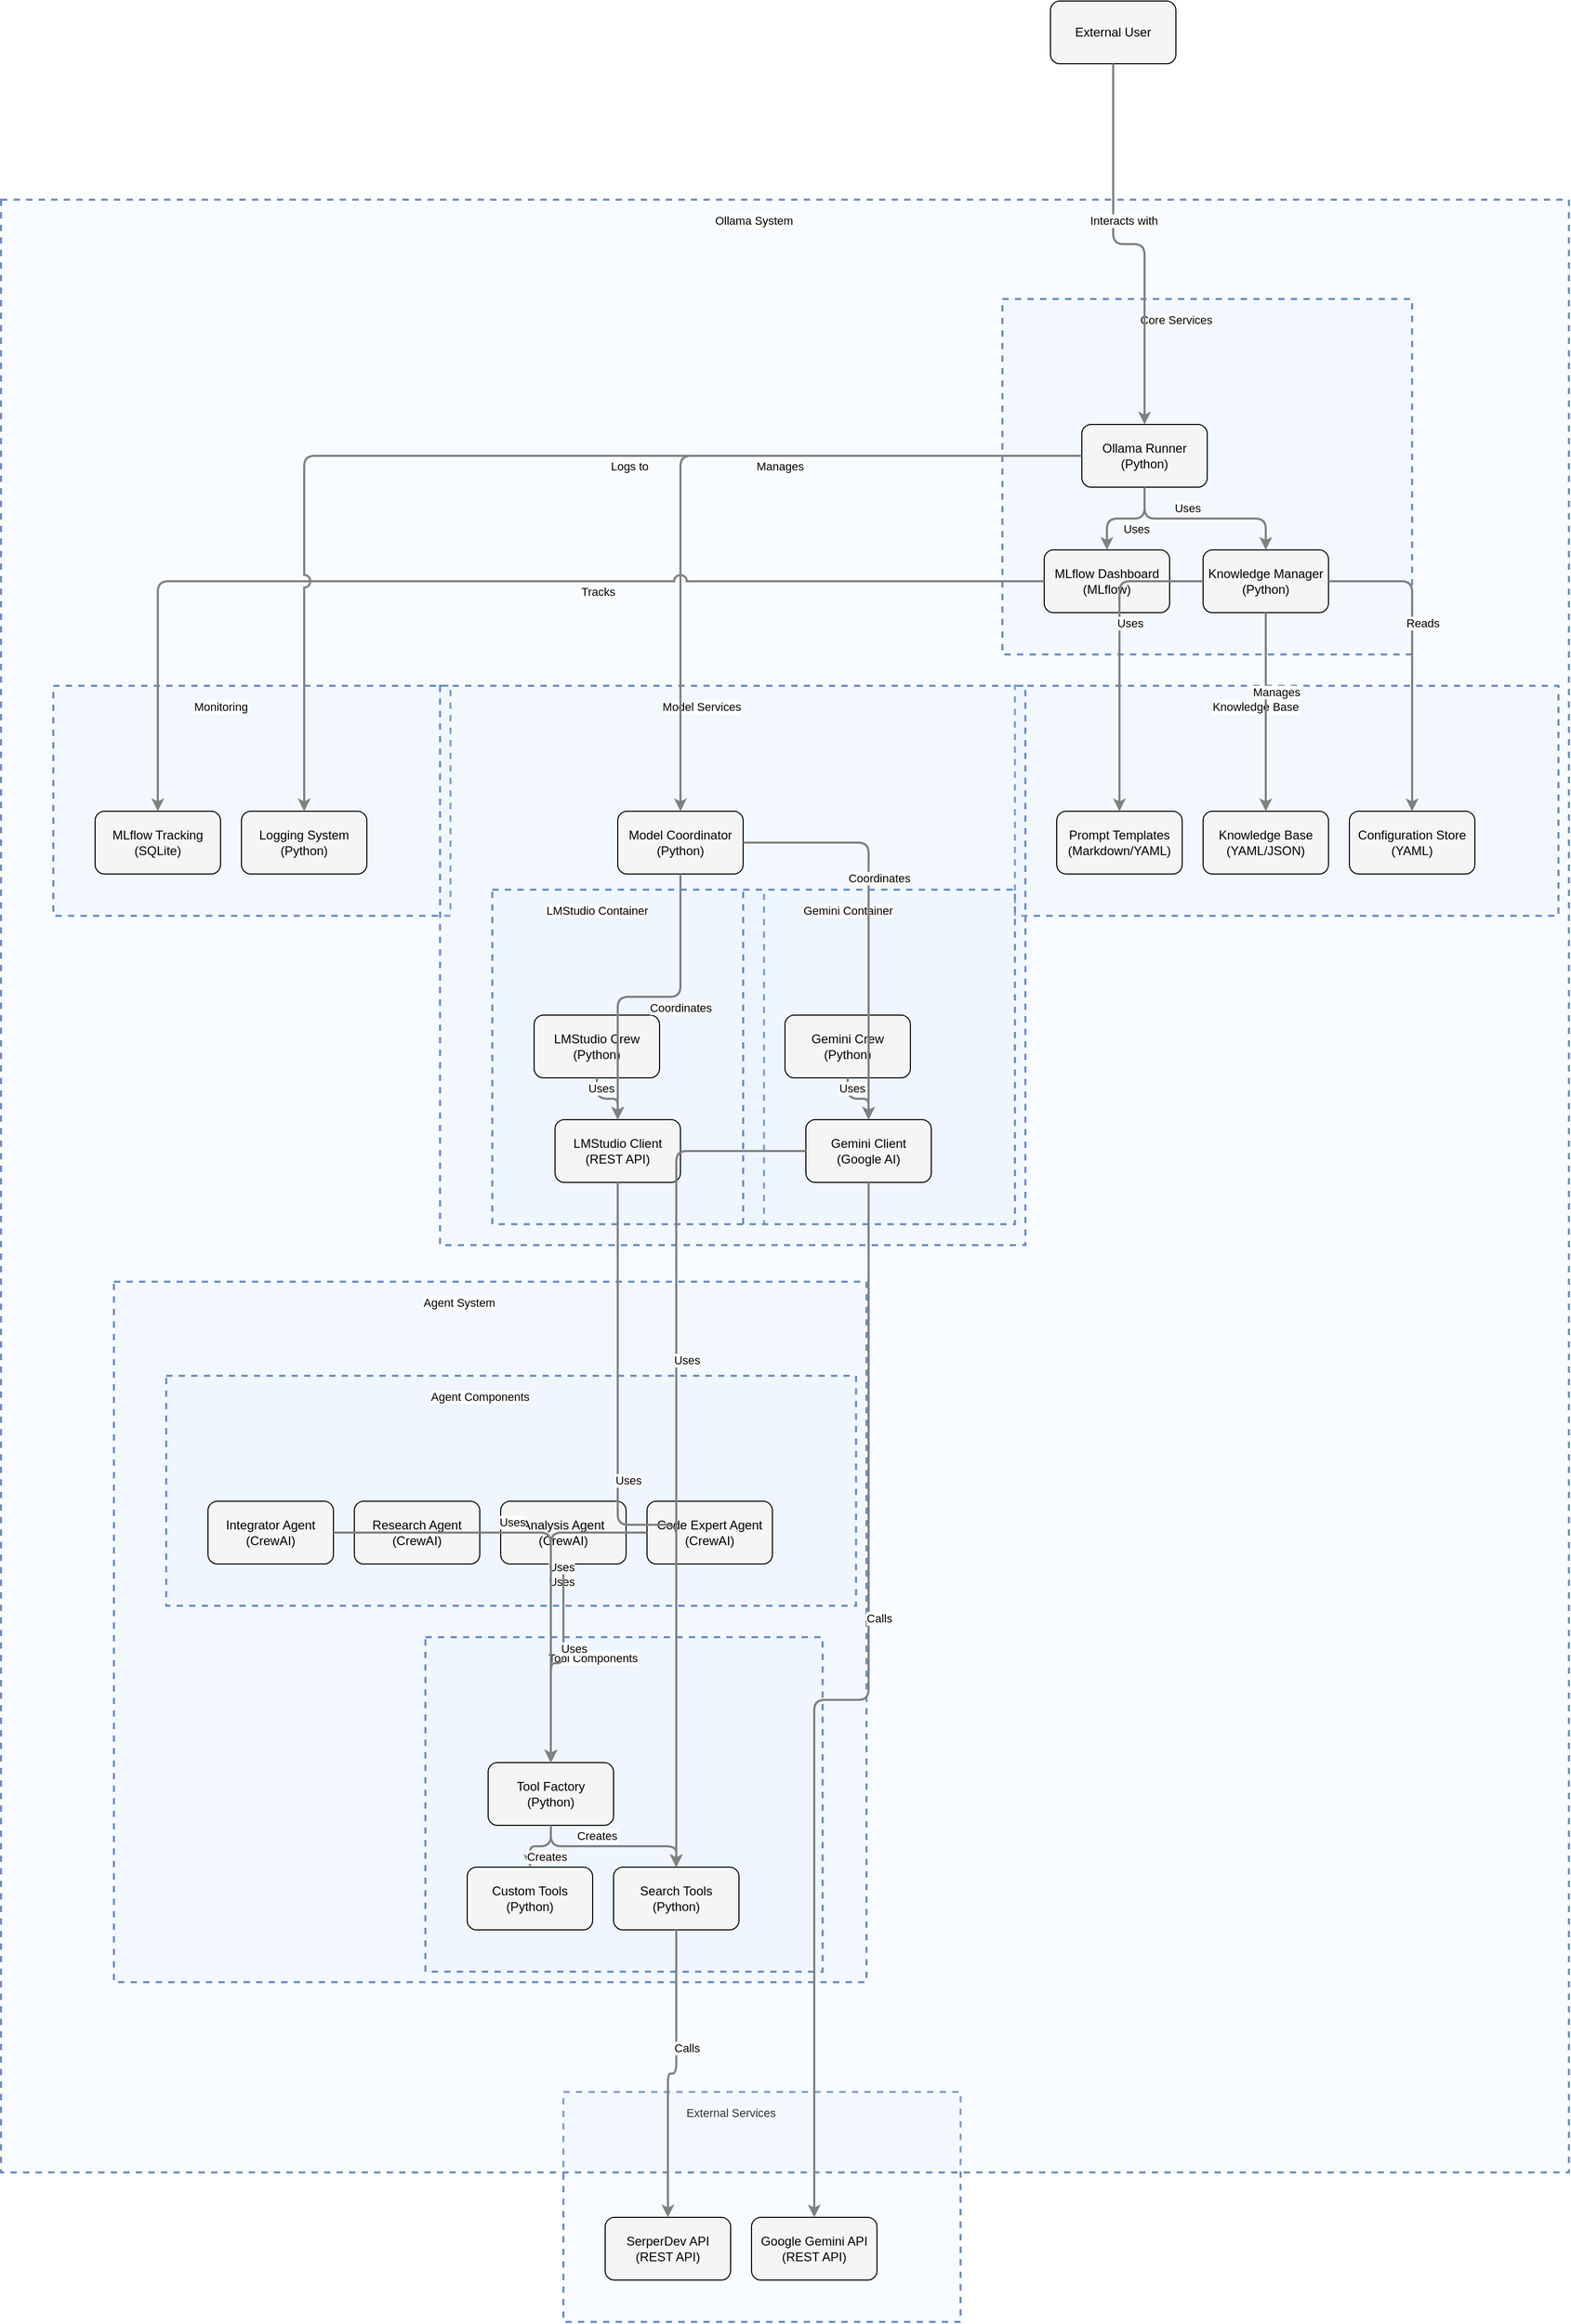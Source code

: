 <?xml version="1.0" encoding="UTF-8"?>
      <mxfile version="14.6.5" type="device">
        <diagram id="codeviz-diagram" name="System Diagram">
          <mxGraphModel dx="1000" dy="1000" grid="1" gridSize="10" guides="1" tooltips="1" connect="1" arrows="1" fold="1" page="1" pageScale="1" pageWidth="1169" pageHeight="827" math="0" shadow="0">
            <root>
              <mxCell id="0"/>
              <mxCell id="1" parent="0"/>
              <mxCell id="subGraph5" value="" style="html=1;whiteSpace=wrap;container=1;fillColor=#dae8fc;strokeColor=#6c8ebf;dashed=1;fillOpacity=20;strokeWidth=2;containerType=none;recursiveResize=0;movable=1;resizable=1;autosize=0;dropTarget=0" vertex="1" parent="subGraph6">
                <mxGeometry x="298" y="340" width="380" height="320" as="geometry"/>
              </mxCell>
              <mxCell id="subGraph5_label" value="Tool Components" style="edgeLabel;html=1;align=center;verticalAlign=middle;resizable=0;labelBackgroundColor=white;spacing=5" vertex="1" parent="subGraph6">
                <mxGeometry x="306" y="348" width="304" height="24" as="geometry"/>
              </mxCell>
<mxCell id="subGraph4" value="" style="html=1;whiteSpace=wrap;container=1;fillColor=#dae8fc;strokeColor=#6c8ebf;dashed=1;fillOpacity=20;strokeWidth=2;containerType=none;recursiveResize=0;movable=1;resizable=1;autosize=0;dropTarget=0" vertex="1" parent="subGraph6">
                <mxGeometry x="50" y="90" width="660" height="220" as="geometry"/>
              </mxCell>
              <mxCell id="subGraph4_label" value="Agent Components" style="edgeLabel;html=1;align=center;verticalAlign=middle;resizable=0;labelBackgroundColor=white;spacing=5" vertex="1" parent="subGraph6">
                <mxGeometry x="58" y="98" width="584" height="24" as="geometry"/>
              </mxCell>
<mxCell id="subGraph2" value="" style="html=1;whiteSpace=wrap;container=1;fillColor=#dae8fc;strokeColor=#6c8ebf;dashed=1;fillOpacity=20;strokeWidth=2;containerType=none;recursiveResize=0;movable=1;resizable=1;autosize=0;dropTarget=0" vertex="1" parent="subGraph3">
                <mxGeometry x="50" y="195" width="260" height="320" as="geometry"/>
              </mxCell>
              <mxCell id="subGraph2_label" value="LMStudio Container" style="edgeLabel;html=1;align=center;verticalAlign=middle;resizable=0;labelBackgroundColor=white;spacing=5" vertex="1" parent="subGraph3">
                <mxGeometry x="58" y="203" width="184" height="24" as="geometry"/>
              </mxCell>
<mxCell id="subGraph1" value="" style="html=1;whiteSpace=wrap;container=1;fillColor=#dae8fc;strokeColor=#6c8ebf;dashed=1;fillOpacity=20;strokeWidth=2;containerType=none;recursiveResize=0;movable=1;resizable=1;autosize=0;dropTarget=0" vertex="1" parent="subGraph3">
                <mxGeometry x="290" y="195" width="260" height="320" as="geometry"/>
              </mxCell>
              <mxCell id="subGraph1_label" value="Gemini Container" style="edgeLabel;html=1;align=center;verticalAlign=middle;resizable=0;labelBackgroundColor=white;spacing=5" vertex="1" parent="subGraph3">
                <mxGeometry x="298" y="203" width="184" height="24" as="geometry"/>
              </mxCell>
<mxCell id="Monitoring" value="" style="html=1;whiteSpace=wrap;container=1;fillColor=#dae8fc;strokeColor=#6c8ebf;dashed=1;fillOpacity=20;strokeWidth=2;containerType=none;recursiveResize=0;movable=1;resizable=1;autosize=0;dropTarget=0" vertex="1" parent="subGraph9">
                <mxGeometry x="50" y="465" width="380" height="220" as="geometry"/>
              </mxCell>
              <mxCell id="Monitoring_label" value="Monitoring" style="edgeLabel;html=1;align=center;verticalAlign=middle;resizable=0;labelBackgroundColor=white;spacing=5" vertex="1" parent="subGraph9">
                <mxGeometry x="58" y="473" width="304" height="24" as="geometry"/>
              </mxCell>
<mxCell id="subGraph7" value="" style="html=1;whiteSpace=wrap;container=1;fillColor=#dae8fc;strokeColor=#6c8ebf;dashed=1;fillOpacity=20;strokeWidth=2;containerType=none;recursiveResize=0;movable=1;resizable=1;autosize=0;dropTarget=0" vertex="1" parent="subGraph9">
                <mxGeometry x="970" y="465" width="520" height="220" as="geometry"/>
              </mxCell>
              <mxCell id="subGraph7_label" value="Knowledge Base" style="edgeLabel;html=1;align=center;verticalAlign=middle;resizable=0;labelBackgroundColor=white;spacing=5" vertex="1" parent="subGraph9">
                <mxGeometry x="978" y="473" width="444" height="24" as="geometry"/>
              </mxCell>
<mxCell id="subGraph6" value="" style="html=1;whiteSpace=wrap;container=1;fillColor=#dae8fc;strokeColor=#6c8ebf;dashed=1;fillOpacity=20;strokeWidth=2;containerType=none;recursiveResize=0;movable=1;resizable=1;autosize=0;dropTarget=0" vertex="1" parent="subGraph9">
                <mxGeometry x="108" y="1035" width="720" height="670" as="geometry"/>
              </mxCell>
              <mxCell id="subGraph6_label" value="Agent System" style="edgeLabel;html=1;align=center;verticalAlign=middle;resizable=0;labelBackgroundColor=white;spacing=5" vertex="1" parent="subGraph9">
                <mxGeometry x="116" y="1043" width="644" height="24" as="geometry"/>
              </mxCell>
<mxCell id="subGraph3" value="" style="html=1;whiteSpace=wrap;container=1;fillColor=#dae8fc;strokeColor=#6c8ebf;dashed=1;fillOpacity=20;strokeWidth=2;containerType=none;recursiveResize=0;movable=1;resizable=1;autosize=0;dropTarget=0" vertex="1" parent="subGraph9">
                <mxGeometry x="420" y="465" width="560" height="535" as="geometry"/>
              </mxCell>
              <mxCell id="subGraph3_label" value="Model Services" style="edgeLabel;html=1;align=center;verticalAlign=middle;resizable=0;labelBackgroundColor=white;spacing=5" vertex="1" parent="subGraph9">
                <mxGeometry x="428" y="473" width="484" height="24" as="geometry"/>
              </mxCell>
<mxCell id="subGraph0" value="" style="html=1;whiteSpace=wrap;container=1;fillColor=#dae8fc;strokeColor=#6c8ebf;dashed=1;fillOpacity=20;strokeWidth=2;containerType=none;recursiveResize=0;movable=1;resizable=1;autosize=0;dropTarget=0" vertex="1" parent="subGraph9">
                <mxGeometry x="958" y="95" width="392" height="340" as="geometry"/>
              </mxCell>
              <mxCell id="subGraph0_label" value="Core Services" style="edgeLabel;html=1;align=center;verticalAlign=middle;resizable=0;labelBackgroundColor=white;spacing=5" vertex="1" parent="subGraph9">
                <mxGeometry x="966" y="103" width="316" height="24" as="geometry"/>
              </mxCell>
<mxCell id="subGraph10" value="" style="html=1;whiteSpace=wrap;container=1;fillColor=#dae8fc;strokeColor=#6c8ebf;dashed=1;fillOpacity=20;strokeWidth=2;containerType=none;recursiveResize=0;movable=1;resizable=1;autosize=0;dropTarget=0" vertex="1" parent="1">
                <mxGeometry x="570" y="2012" width="380" height="220" as="geometry"/>
              </mxCell>
              <mxCell id="subGraph10_label" value="External Services" style="edgeLabel;html=1;align=center;verticalAlign=middle;resizable=0;labelBackgroundColor=white;spacing=5" vertex="1" parent="1">
                <mxGeometry x="578" y="2020" width="304" height="24" as="geometry"/>
              </mxCell>
<mxCell id="subGraph9" value="" style="html=1;whiteSpace=wrap;container=1;fillColor=#dae8fc;strokeColor=#6c8ebf;dashed=1;fillOpacity=20;strokeWidth=2;containerType=none;recursiveResize=0;movable=1;resizable=1;autosize=0;dropTarget=0" vertex="1" parent="1">
                <mxGeometry x="32" y="202" width="1500" height="1887" as="geometry"/>
              </mxCell>
              <mxCell id="subGraph9_label" value="Ollama System" style="edgeLabel;html=1;align=center;verticalAlign=middle;resizable=0;labelBackgroundColor=white;spacing=5" vertex="1" parent="1">
                <mxGeometry x="40" y="210" width="1424" height="24" as="geometry"/>
              </mxCell>
              <mxCell id="User" value="External User" style="rounded=1;whiteSpace=wrap;html=1;fillColor=#f5f5f5" vertex="1" parent="1">
                    <mxGeometry x="1036" y="12" width="120" height="60" as="geometry"/>
                  </mxCell>
<mxCell id="OllamaRunner" value="Ollama Runner&lt;br&gt;(Python)" style="rounded=1;whiteSpace=wrap;html=1;fillColor=#f5f5f5" vertex="1" parent="subGraph0">
                    <mxGeometry x="76" y="120" width="120" height="60" as="geometry"/>
                  </mxCell>
<mxCell id="MLflowDashboard" value="MLflow Dashboard&lt;br&gt;(MLflow)" style="rounded=1;whiteSpace=wrap;html=1;fillColor=#f5f5f5" vertex="1" parent="subGraph0">
                    <mxGeometry x="40" y="240" width="120" height="60" as="geometry"/>
                  </mxCell>
<mxCell id="KnowledgeManager" value="Knowledge Manager&lt;br&gt;(Python)" style="rounded=1;whiteSpace=wrap;html=1;fillColor=#f5f5f5" vertex="1" parent="subGraph0">
                    <mxGeometry x="192" y="240" width="120" height="60" as="geometry"/>
                  </mxCell>
<mxCell id="GeminiClient" value="Gemini Client&lt;br&gt;(Google AI)" style="rounded=1;whiteSpace=wrap;html=1;fillColor=#f5f5f5" vertex="1" parent="subGraph1">
                    <mxGeometry x="60" y="220" width="120" height="60" as="geometry"/>
                  </mxCell>
<mxCell id="GeminiCrew" value="Gemini Crew&lt;br&gt;(Python)" style="rounded=1;whiteSpace=wrap;html=1;fillColor=#f5f5f5" vertex="1" parent="subGraph1">
                    <mxGeometry x="40" y="120" width="120" height="60" as="geometry"/>
                  </mxCell>
<mxCell id="LMStudioClient" value="LMStudio Client&lt;br&gt;(REST API)" style="rounded=1;whiteSpace=wrap;html=1;fillColor=#f5f5f5" vertex="1" parent="subGraph2">
                    <mxGeometry x="60" y="220" width="120" height="60" as="geometry"/>
                  </mxCell>
<mxCell id="LMStudioCrew" value="LMStudio Crew&lt;br&gt;(Python)" style="rounded=1;whiteSpace=wrap;html=1;fillColor=#f5f5f5" vertex="1" parent="subGraph2">
                    <mxGeometry x="40" y="120" width="120" height="60" as="geometry"/>
                  </mxCell>
<mxCell id="ModelCoordinator" value="Model Coordinator&lt;br&gt;(Python)" style="rounded=1;whiteSpace=wrap;html=1;fillColor=#f5f5f5" vertex="1" parent="subGraph3">
                    <mxGeometry x="170" y="120" width="120" height="60" as="geometry"/>
                  </mxCell>
<mxCell id="ResearchAgent" value="Research Agent&lt;br&gt;(CrewAI)" style="rounded=1;whiteSpace=wrap;html=1;fillColor=#f5f5f5" vertex="1" parent="subGraph4">
                    <mxGeometry x="180" y="120" width="120" height="60" as="geometry"/>
                  </mxCell>
<mxCell id="AnalysisAgent" value="Analysis Agent&lt;br&gt;(CrewAI)" style="rounded=1;whiteSpace=wrap;html=1;fillColor=#f5f5f5" vertex="1" parent="subGraph4">
                    <mxGeometry x="320" y="120" width="120" height="60" as="geometry"/>
                  </mxCell>
<mxCell id="CodeExpertAgent" value="Code Expert Agent&lt;br&gt;(CrewAI)" style="rounded=1;whiteSpace=wrap;html=1;fillColor=#f5f5f5" vertex="1" parent="subGraph4">
                    <mxGeometry x="460" y="120" width="120" height="60" as="geometry"/>
                  </mxCell>
<mxCell id="IntegratorAgent" value="Integrator Agent&lt;br&gt;(CrewAI)" style="rounded=1;whiteSpace=wrap;html=1;fillColor=#f5f5f5" vertex="1" parent="subGraph4">
                    <mxGeometry x="40" y="120" width="120" height="60" as="geometry"/>
                  </mxCell>
<mxCell id="ToolFactory" value="Tool Factory&lt;br&gt;(Python)" style="rounded=1;whiteSpace=wrap;html=1;fillColor=#f5f5f5" vertex="1" parent="subGraph5">
                    <mxGeometry x="60" y="120" width="120" height="60" as="geometry"/>
                  </mxCell>
<mxCell id="SearchTools" value="Search Tools&lt;br&gt;(Python)" style="rounded=1;whiteSpace=wrap;html=1;fillColor=#f5f5f5" vertex="1" parent="subGraph5">
                    <mxGeometry x="180" y="220" width="120" height="60" as="geometry"/>
                  </mxCell>
<mxCell id="CustomTools" value="Custom Tools&lt;br&gt;(Python)" style="rounded=1;whiteSpace=wrap;html=1;fillColor=#f5f5f5" vertex="1" parent="subGraph5">
                    <mxGeometry x="40" y="220" width="120" height="60" as="geometry"/>
                  </mxCell>
<mxCell id="KnowledgeBase" value="Knowledge Base&lt;br&gt;(YAML/JSON)" style="rounded=1;whiteSpace=wrap;html=1;fillColor=#f5f5f5" vertex="1" parent="subGraph7">
                    <mxGeometry x="180" y="120" width="120" height="60" as="geometry"/>
                  </mxCell>
<mxCell id="ConfigStore" value="Configuration Store&lt;br&gt;(YAML)" style="rounded=1;whiteSpace=wrap;html=1;fillColor=#f5f5f5" vertex="1" parent="subGraph7">
                    <mxGeometry x="320" y="120" width="120" height="60" as="geometry"/>
                  </mxCell>
<mxCell id="PromptTemplates" value="Prompt Templates&lt;br&gt;(Markdown/YAML)" style="rounded=1;whiteSpace=wrap;html=1;fillColor=#f5f5f5" vertex="1" parent="subGraph7">
                    <mxGeometry x="40" y="120" width="120" height="60" as="geometry"/>
                  </mxCell>
<mxCell id="MLflowTracking" value="MLflow Tracking&lt;br&gt;(SQLite)" style="rounded=1;whiteSpace=wrap;html=1;fillColor=#f5f5f5" vertex="1" parent="Monitoring">
                    <mxGeometry x="40" y="120" width="120" height="60" as="geometry"/>
                  </mxCell>
<mxCell id="Logging" value="Logging System&lt;br&gt;(Python)" style="rounded=1;whiteSpace=wrap;html=1;fillColor=#f5f5f5" vertex="1" parent="Monitoring">
                    <mxGeometry x="180" y="120" width="120" height="60" as="geometry"/>
                  </mxCell>
<mxCell id="SerperDev" value="SerperDev API&lt;br&gt;(REST API)" style="rounded=1;whiteSpace=wrap;html=1;fillColor=#f5f5f5" vertex="1" parent="subGraph10">
                    <mxGeometry x="40" y="120" width="120" height="60" as="geometry"/>
                  </mxCell>
<mxCell id="GeminiAPI" value="Google Gemini API&lt;br&gt;(REST API)" style="rounded=1;whiteSpace=wrap;html=1;fillColor=#f5f5f5" vertex="1" parent="subGraph10">
                    <mxGeometry x="180" y="120" width="120" height="60" as="geometry"/>
                  </mxCell>
              <mxCell id="edge-L_User_OllamaRunner_0" style="edgeStyle=orthogonalEdgeStyle;rounded=1;orthogonalLoop=1;jettySize=auto;html=1;strokeColor=#808080;strokeWidth=2;jumpStyle=arc;jumpSize=10;spacing=15;labelBackgroundColor=white;labelBorderColor=none" edge="1" parent="1" source="User" target="OllamaRunner">
                  <mxGeometry relative="1" as="geometry"/>
                </mxCell>
                <mxCell id="edge-L_User_OllamaRunner_0_label" value="Interacts with" style="edgeLabel;html=1;align=center;verticalAlign=middle;resizable=0;points=[];" vertex="1" connectable="0" parent="edge-L_User_OllamaRunner_0">
                  <mxGeometry x="-0.2" y="10" relative="1" as="geometry">
                    <mxPoint as="offset"/>
                  </mxGeometry>
                </mxCell>
<mxCell id="edge-L_OllamaRunner_ModelCoordinator_1" style="edgeStyle=orthogonalEdgeStyle;rounded=1;orthogonalLoop=1;jettySize=auto;html=1;strokeColor=#808080;strokeWidth=2;jumpStyle=arc;jumpSize=10;spacing=15;labelBackgroundColor=white;labelBorderColor=none" edge="1" parent="1" source="OllamaRunner" target="ModelCoordinator">
                  <mxGeometry relative="1" as="geometry"/>
                </mxCell>
                <mxCell id="edge-L_OllamaRunner_ModelCoordinator_1_label" value="Manages" style="edgeLabel;html=1;align=center;verticalAlign=middle;resizable=0;points=[];" vertex="1" connectable="0" parent="edge-L_OllamaRunner_ModelCoordinator_1">
                  <mxGeometry x="-0.2" y="10" relative="1" as="geometry">
                    <mxPoint as="offset"/>
                  </mxGeometry>
                </mxCell>
<mxCell id="edge-L_OllamaRunner_MLflowDashboard_2" style="edgeStyle=orthogonalEdgeStyle;rounded=1;orthogonalLoop=1;jettySize=auto;html=1;strokeColor=#808080;strokeWidth=2;jumpStyle=arc;jumpSize=10;spacing=15;labelBackgroundColor=white;labelBorderColor=none" edge="1" parent="1" source="OllamaRunner" target="MLflowDashboard">
                  <mxGeometry relative="1" as="geometry"/>
                </mxCell>
                <mxCell id="edge-L_OllamaRunner_MLflowDashboard_2_label" value="Uses" style="edgeLabel;html=1;align=center;verticalAlign=middle;resizable=0;points=[];" vertex="1" connectable="0" parent="edge-L_OllamaRunner_MLflowDashboard_2">
                  <mxGeometry x="-0.2" y="10" relative="1" as="geometry">
                    <mxPoint as="offset"/>
                  </mxGeometry>
                </mxCell>
<mxCell id="edge-L_OllamaRunner_KnowledgeManager_3" style="edgeStyle=orthogonalEdgeStyle;rounded=1;orthogonalLoop=1;jettySize=auto;html=1;strokeColor=#808080;strokeWidth=2;jumpStyle=arc;jumpSize=10;spacing=15;labelBackgroundColor=white;labelBorderColor=none" edge="1" parent="1" source="OllamaRunner" target="KnowledgeManager">
                  <mxGeometry relative="1" as="geometry"/>
                </mxCell>
                <mxCell id="edge-L_OllamaRunner_KnowledgeManager_3_label" value="Uses" style="edgeLabel;html=1;align=center;verticalAlign=middle;resizable=0;points=[];" vertex="1" connectable="0" parent="edge-L_OllamaRunner_KnowledgeManager_3">
                  <mxGeometry x="-0.2" y="10" relative="1" as="geometry">
                    <mxPoint as="offset"/>
                  </mxGeometry>
                </mxCell>
<mxCell id="edge-L_ModelCoordinator_GeminiClient_4" style="edgeStyle=orthogonalEdgeStyle;rounded=1;orthogonalLoop=1;jettySize=auto;html=1;strokeColor=#808080;strokeWidth=2;jumpStyle=arc;jumpSize=10;spacing=15;labelBackgroundColor=white;labelBorderColor=none" edge="1" parent="1" source="ModelCoordinator" target="GeminiClient">
                  <mxGeometry relative="1" as="geometry"/>
                </mxCell>
                <mxCell id="edge-L_ModelCoordinator_GeminiClient_4_label" value="Coordinates" style="edgeLabel;html=1;align=center;verticalAlign=middle;resizable=0;points=[];" vertex="1" connectable="0" parent="edge-L_ModelCoordinator_GeminiClient_4">
                  <mxGeometry x="-0.2" y="10" relative="1" as="geometry">
                    <mxPoint as="offset"/>
                  </mxGeometry>
                </mxCell>
<mxCell id="edge-L_ModelCoordinator_LMStudioClient_5" style="edgeStyle=orthogonalEdgeStyle;rounded=1;orthogonalLoop=1;jettySize=auto;html=1;strokeColor=#808080;strokeWidth=2;jumpStyle=arc;jumpSize=10;spacing=15;labelBackgroundColor=white;labelBorderColor=none" edge="1" parent="1" source="ModelCoordinator" target="LMStudioClient">
                  <mxGeometry relative="1" as="geometry"/>
                </mxCell>
                <mxCell id="edge-L_ModelCoordinator_LMStudioClient_5_label" value="Coordinates" style="edgeLabel;html=1;align=center;verticalAlign=middle;resizable=0;points=[];" vertex="1" connectable="0" parent="edge-L_ModelCoordinator_LMStudioClient_5">
                  <mxGeometry x="-0.2" y="10" relative="1" as="geometry">
                    <mxPoint as="offset"/>
                  </mxGeometry>
                </mxCell>
<mxCell id="edge-L_GeminiClient_GeminiAPI_6" style="edgeStyle=orthogonalEdgeStyle;rounded=1;orthogonalLoop=1;jettySize=auto;html=1;strokeColor=#808080;strokeWidth=2;jumpStyle=arc;jumpSize=10;spacing=15;labelBackgroundColor=white;labelBorderColor=none" edge="1" parent="1" source="GeminiClient" target="GeminiAPI">
                  <mxGeometry relative="1" as="geometry"/>
                </mxCell>
                <mxCell id="edge-L_GeminiClient_GeminiAPI_6_label" value="Calls" style="edgeLabel;html=1;align=center;verticalAlign=middle;resizable=0;points=[];" vertex="1" connectable="0" parent="edge-L_GeminiClient_GeminiAPI_6">
                  <mxGeometry x="-0.2" y="10" relative="1" as="geometry">
                    <mxPoint as="offset"/>
                  </mxGeometry>
                </mxCell>
<mxCell id="edge-L_GeminiClient_SearchTools_7" style="edgeStyle=orthogonalEdgeStyle;rounded=1;orthogonalLoop=1;jettySize=auto;html=1;strokeColor=#808080;strokeWidth=2;jumpStyle=arc;jumpSize=10;spacing=15;labelBackgroundColor=white;labelBorderColor=none" edge="1" parent="1" source="GeminiClient" target="SearchTools">
                  <mxGeometry relative="1" as="geometry"/>
                </mxCell>
                <mxCell id="edge-L_GeminiClient_SearchTools_7_label" value="Uses" style="edgeLabel;html=1;align=center;verticalAlign=middle;resizable=0;points=[];" vertex="1" connectable="0" parent="edge-L_GeminiClient_SearchTools_7">
                  <mxGeometry x="-0.2" y="10" relative="1" as="geometry">
                    <mxPoint as="offset"/>
                  </mxGeometry>
                </mxCell>
<mxCell id="edge-L_LMStudioClient_SearchTools_8" style="edgeStyle=orthogonalEdgeStyle;rounded=1;orthogonalLoop=1;jettySize=auto;html=1;strokeColor=#808080;strokeWidth=2;jumpStyle=arc;jumpSize=10;spacing=15;labelBackgroundColor=white;labelBorderColor=none" edge="1" parent="1" source="LMStudioClient" target="SearchTools">
                  <mxGeometry relative="1" as="geometry"/>
                </mxCell>
                <mxCell id="edge-L_LMStudioClient_SearchTools_8_label" value="Uses" style="edgeLabel;html=1;align=center;verticalAlign=middle;resizable=0;points=[];" vertex="1" connectable="0" parent="edge-L_LMStudioClient_SearchTools_8">
                  <mxGeometry x="-0.2" y="10" relative="1" as="geometry">
                    <mxPoint as="offset"/>
                  </mxGeometry>
                </mxCell>
<mxCell id="edge-L_GeminiCrew_GeminiClient_9" style="edgeStyle=orthogonalEdgeStyle;rounded=1;orthogonalLoop=1;jettySize=auto;html=1;strokeColor=#808080;strokeWidth=2;jumpStyle=arc;jumpSize=10;spacing=15;labelBackgroundColor=white;labelBorderColor=none" edge="1" parent="1" source="GeminiCrew" target="GeminiClient">
                  <mxGeometry relative="1" as="geometry"/>
                </mxCell>
                <mxCell id="edge-L_GeminiCrew_GeminiClient_9_label" value="Uses" style="edgeLabel;html=1;align=center;verticalAlign=middle;resizable=0;points=[];" vertex="1" connectable="0" parent="edge-L_GeminiCrew_GeminiClient_9">
                  <mxGeometry x="-0.2" y="10" relative="1" as="geometry">
                    <mxPoint as="offset"/>
                  </mxGeometry>
                </mxCell>
<mxCell id="edge-L_LMStudioCrew_LMStudioClient_10" style="edgeStyle=orthogonalEdgeStyle;rounded=1;orthogonalLoop=1;jettySize=auto;html=1;strokeColor=#808080;strokeWidth=2;jumpStyle=arc;jumpSize=10;spacing=15;labelBackgroundColor=white;labelBorderColor=none" edge="1" parent="1" source="LMStudioCrew" target="LMStudioClient">
                  <mxGeometry relative="1" as="geometry"/>
                </mxCell>
                <mxCell id="edge-L_LMStudioCrew_LMStudioClient_10_label" value="Uses" style="edgeLabel;html=1;align=center;verticalAlign=middle;resizable=0;points=[];" vertex="1" connectable="0" parent="edge-L_LMStudioCrew_LMStudioClient_10">
                  <mxGeometry x="-0.2" y="10" relative="1" as="geometry">
                    <mxPoint as="offset"/>
                  </mxGeometry>
                </mxCell>
<mxCell id="edge-L_ResearchAgent_ToolFactory_11" style="edgeStyle=orthogonalEdgeStyle;rounded=1;orthogonalLoop=1;jettySize=auto;html=1;strokeColor=#808080;strokeWidth=2;jumpStyle=arc;jumpSize=10;spacing=15;labelBackgroundColor=white;labelBorderColor=none" edge="1" parent="1" source="ResearchAgent" target="ToolFactory">
                  <mxGeometry relative="1" as="geometry"/>
                </mxCell>
                <mxCell id="edge-L_ResearchAgent_ToolFactory_11_label" value="Uses" style="edgeLabel;html=1;align=center;verticalAlign=middle;resizable=0;points=[];" vertex="1" connectable="0" parent="edge-L_ResearchAgent_ToolFactory_11">
                  <mxGeometry x="-0.2" y="10" relative="1" as="geometry">
                    <mxPoint as="offset"/>
                  </mxGeometry>
                </mxCell>
<mxCell id="edge-L_AnalysisAgent_ToolFactory_12" style="edgeStyle=orthogonalEdgeStyle;rounded=1;orthogonalLoop=1;jettySize=auto;html=1;strokeColor=#808080;strokeWidth=2;jumpStyle=arc;jumpSize=10;spacing=15;labelBackgroundColor=white;labelBorderColor=none" edge="1" parent="1" source="AnalysisAgent" target="ToolFactory">
                  <mxGeometry relative="1" as="geometry"/>
                </mxCell>
                <mxCell id="edge-L_AnalysisAgent_ToolFactory_12_label" value="Uses" style="edgeLabel;html=1;align=center;verticalAlign=middle;resizable=0;points=[];" vertex="1" connectable="0" parent="edge-L_AnalysisAgent_ToolFactory_12">
                  <mxGeometry x="-0.2" y="10" relative="1" as="geometry">
                    <mxPoint as="offset"/>
                  </mxGeometry>
                </mxCell>
<mxCell id="edge-L_CodeExpertAgent_ToolFactory_13" style="edgeStyle=orthogonalEdgeStyle;rounded=1;orthogonalLoop=1;jettySize=auto;html=1;strokeColor=#808080;strokeWidth=2;jumpStyle=arc;jumpSize=10;spacing=15;labelBackgroundColor=white;labelBorderColor=none" edge="1" parent="1" source="CodeExpertAgent" target="ToolFactory">
                  <mxGeometry relative="1" as="geometry"/>
                </mxCell>
                <mxCell id="edge-L_CodeExpertAgent_ToolFactory_13_label" value="Uses" style="edgeLabel;html=1;align=center;verticalAlign=middle;resizable=0;points=[];" vertex="1" connectable="0" parent="edge-L_CodeExpertAgent_ToolFactory_13">
                  <mxGeometry x="-0.2" y="10" relative="1" as="geometry">
                    <mxPoint as="offset"/>
                  </mxGeometry>
                </mxCell>
<mxCell id="edge-L_IntegratorAgent_ToolFactory_14" style="edgeStyle=orthogonalEdgeStyle;rounded=1;orthogonalLoop=1;jettySize=auto;html=1;strokeColor=#808080;strokeWidth=2;jumpStyle=arc;jumpSize=10;spacing=15;labelBackgroundColor=white;labelBorderColor=none" edge="1" parent="1" source="IntegratorAgent" target="ToolFactory">
                  <mxGeometry relative="1" as="geometry"/>
                </mxCell>
                <mxCell id="edge-L_IntegratorAgent_ToolFactory_14_label" value="Uses" style="edgeLabel;html=1;align=center;verticalAlign=middle;resizable=0;points=[];" vertex="1" connectable="0" parent="edge-L_IntegratorAgent_ToolFactory_14">
                  <mxGeometry x="-0.2" y="10" relative="1" as="geometry">
                    <mxPoint as="offset"/>
                  </mxGeometry>
                </mxCell>
<mxCell id="edge-L_ToolFactory_SearchTools_15" style="edgeStyle=orthogonalEdgeStyle;rounded=1;orthogonalLoop=1;jettySize=auto;html=1;strokeColor=#808080;strokeWidth=2;jumpStyle=arc;jumpSize=10;spacing=15;labelBackgroundColor=white;labelBorderColor=none" edge="1" parent="1" source="ToolFactory" target="SearchTools">
                  <mxGeometry relative="1" as="geometry"/>
                </mxCell>
                <mxCell id="edge-L_ToolFactory_SearchTools_15_label" value="Creates" style="edgeLabel;html=1;align=center;verticalAlign=middle;resizable=0;points=[];" vertex="1" connectable="0" parent="edge-L_ToolFactory_SearchTools_15">
                  <mxGeometry x="-0.2" y="10" relative="1" as="geometry">
                    <mxPoint as="offset"/>
                  </mxGeometry>
                </mxCell>
<mxCell id="edge-L_ToolFactory_CustomTools_16" style="edgeStyle=orthogonalEdgeStyle;rounded=1;orthogonalLoop=1;jettySize=auto;html=1;strokeColor=#808080;strokeWidth=2;jumpStyle=arc;jumpSize=10;spacing=15;labelBackgroundColor=white;labelBorderColor=none" edge="1" parent="1" source="ToolFactory" target="CustomTools">
                  <mxGeometry relative="1" as="geometry"/>
                </mxCell>
                <mxCell id="edge-L_ToolFactory_CustomTools_16_label" value="Creates" style="edgeLabel;html=1;align=center;verticalAlign=middle;resizable=0;points=[];" vertex="1" connectable="0" parent="edge-L_ToolFactory_CustomTools_16">
                  <mxGeometry x="-0.2" y="10" relative="1" as="geometry">
                    <mxPoint as="offset"/>
                  </mxGeometry>
                </mxCell>
<mxCell id="edge-L_SearchTools_SerperDev_17" style="edgeStyle=orthogonalEdgeStyle;rounded=1;orthogonalLoop=1;jettySize=auto;html=1;strokeColor=#808080;strokeWidth=2;jumpStyle=arc;jumpSize=10;spacing=15;labelBackgroundColor=white;labelBorderColor=none" edge="1" parent="1" source="SearchTools" target="SerperDev">
                  <mxGeometry relative="1" as="geometry"/>
                </mxCell>
                <mxCell id="edge-L_SearchTools_SerperDev_17_label" value="Calls" style="edgeLabel;html=1;align=center;verticalAlign=middle;resizable=0;points=[];" vertex="1" connectable="0" parent="edge-L_SearchTools_SerperDev_17">
                  <mxGeometry x="-0.2" y="10" relative="1" as="geometry">
                    <mxPoint as="offset"/>
                  </mxGeometry>
                </mxCell>
<mxCell id="edge-L_KnowledgeManager_KnowledgeBase_18" style="edgeStyle=orthogonalEdgeStyle;rounded=1;orthogonalLoop=1;jettySize=auto;html=1;strokeColor=#808080;strokeWidth=2;jumpStyle=arc;jumpSize=10;spacing=15;labelBackgroundColor=white;labelBorderColor=none" edge="1" parent="1" source="KnowledgeManager" target="KnowledgeBase">
                  <mxGeometry relative="1" as="geometry"/>
                </mxCell>
                <mxCell id="edge-L_KnowledgeManager_KnowledgeBase_18_label" value="Manages" style="edgeLabel;html=1;align=center;verticalAlign=middle;resizable=0;points=[];" vertex="1" connectable="0" parent="edge-L_KnowledgeManager_KnowledgeBase_18">
                  <mxGeometry x="-0.2" y="10" relative="1" as="geometry">
                    <mxPoint as="offset"/>
                  </mxGeometry>
                </mxCell>
<mxCell id="edge-L_KnowledgeManager_ConfigStore_19" style="edgeStyle=orthogonalEdgeStyle;rounded=1;orthogonalLoop=1;jettySize=auto;html=1;strokeColor=#808080;strokeWidth=2;jumpStyle=arc;jumpSize=10;spacing=15;labelBackgroundColor=white;labelBorderColor=none" edge="1" parent="1" source="KnowledgeManager" target="ConfigStore">
                  <mxGeometry relative="1" as="geometry"/>
                </mxCell>
                <mxCell id="edge-L_KnowledgeManager_ConfigStore_19_label" value="Reads" style="edgeLabel;html=1;align=center;verticalAlign=middle;resizable=0;points=[];" vertex="1" connectable="0" parent="edge-L_KnowledgeManager_ConfigStore_19">
                  <mxGeometry x="-0.2" y="10" relative="1" as="geometry">
                    <mxPoint as="offset"/>
                  </mxGeometry>
                </mxCell>
<mxCell id="edge-L_KnowledgeManager_PromptTemplates_20" style="edgeStyle=orthogonalEdgeStyle;rounded=1;orthogonalLoop=1;jettySize=auto;html=1;strokeColor=#808080;strokeWidth=2;jumpStyle=arc;jumpSize=10;spacing=15;labelBackgroundColor=white;labelBorderColor=none" edge="1" parent="1" source="KnowledgeManager" target="PromptTemplates">
                  <mxGeometry relative="1" as="geometry"/>
                </mxCell>
                <mxCell id="edge-L_KnowledgeManager_PromptTemplates_20_label" value="Uses" style="edgeLabel;html=1;align=center;verticalAlign=middle;resizable=0;points=[];" vertex="1" connectable="0" parent="edge-L_KnowledgeManager_PromptTemplates_20">
                  <mxGeometry x="-0.2" y="10" relative="1" as="geometry">
                    <mxPoint as="offset"/>
                  </mxGeometry>
                </mxCell>
<mxCell id="edge-L_MLflowDashboard_MLflowTracking_21" style="edgeStyle=orthogonalEdgeStyle;rounded=1;orthogonalLoop=1;jettySize=auto;html=1;strokeColor=#808080;strokeWidth=2;jumpStyle=arc;jumpSize=10;spacing=15;labelBackgroundColor=white;labelBorderColor=none" edge="1" parent="1" source="MLflowDashboard" target="MLflowTracking">
                  <mxGeometry relative="1" as="geometry"/>
                </mxCell>
                <mxCell id="edge-L_MLflowDashboard_MLflowTracking_21_label" value="Tracks" style="edgeLabel;html=1;align=center;verticalAlign=middle;resizable=0;points=[];" vertex="1" connectable="0" parent="edge-L_MLflowDashboard_MLflowTracking_21">
                  <mxGeometry x="-0.2" y="10" relative="1" as="geometry">
                    <mxPoint as="offset"/>
                  </mxGeometry>
                </mxCell>
<mxCell id="edge-L_OllamaRunner_Logging_22" style="edgeStyle=orthogonalEdgeStyle;rounded=1;orthogonalLoop=1;jettySize=auto;html=1;strokeColor=#808080;strokeWidth=2;jumpStyle=arc;jumpSize=10;spacing=15;labelBackgroundColor=white;labelBorderColor=none" edge="1" parent="1" source="OllamaRunner" target="Logging">
                  <mxGeometry relative="1" as="geometry"/>
                </mxCell>
                <mxCell id="edge-L_OllamaRunner_Logging_22_label" value="Logs to" style="edgeLabel;html=1;align=center;verticalAlign=middle;resizable=0;points=[];" vertex="1" connectable="0" parent="edge-L_OllamaRunner_Logging_22">
                  <mxGeometry x="-0.2" y="10" relative="1" as="geometry">
                    <mxPoint as="offset"/>
                  </mxGeometry>
                </mxCell>
            </root>
          </mxGraphModel>
        </diagram>
      </mxfile>
